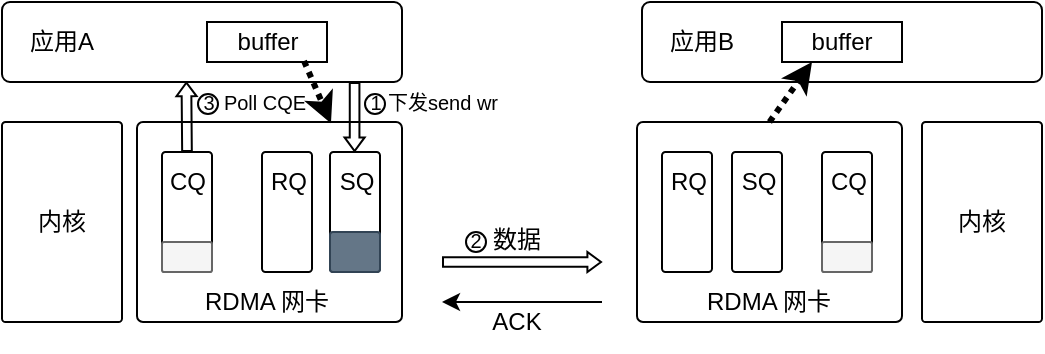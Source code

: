<mxfile version="26.0.16">
  <diagram name="第 1 页" id="w701_fSm5EV3r7PEXog0">
    <mxGraphModel dx="646" dy="469" grid="1" gridSize="10" guides="1" tooltips="1" connect="1" arrows="1" fold="1" page="1" pageScale="1" pageWidth="827" pageHeight="1169" math="0" shadow="0">
      <root>
        <mxCell id="0" />
        <mxCell id="1" parent="0" />
        <mxCell id="iyzIHNlen3aJOYBns60_-1" value="" style="rounded=1;whiteSpace=wrap;html=1;arcSize=3;" vertex="1" parent="1">
          <mxGeometry x="227.5" y="140" width="132.5" height="100" as="geometry" />
        </mxCell>
        <mxCell id="iyzIHNlen3aJOYBns60_-2" value="" style="rounded=1;whiteSpace=wrap;html=1;arcSize=10;" vertex="1" parent="1">
          <mxGeometry x="160" y="80" width="200" height="40" as="geometry" />
        </mxCell>
        <mxCell id="iyzIHNlen3aJOYBns60_-3" value="" style="rounded=1;whiteSpace=wrap;html=1;arcSize=10;" vertex="1" parent="1">
          <mxGeometry x="480" y="80" width="200" height="40" as="geometry" />
        </mxCell>
        <mxCell id="iyzIHNlen3aJOYBns60_-4" value="应用A" style="text;html=1;align=center;verticalAlign=middle;whiteSpace=wrap;rounded=0;" vertex="1" parent="1">
          <mxGeometry x="160" y="85" width="60" height="30" as="geometry" />
        </mxCell>
        <mxCell id="iyzIHNlen3aJOYBns60_-5" value="应用B" style="text;html=1;align=center;verticalAlign=middle;whiteSpace=wrap;rounded=0;" vertex="1" parent="1">
          <mxGeometry x="480" y="85" width="60" height="30" as="geometry" />
        </mxCell>
        <mxCell id="iyzIHNlen3aJOYBns60_-6" value="buffer" style="rounded=0;whiteSpace=wrap;html=1;" vertex="1" parent="1">
          <mxGeometry x="262.5" y="90" width="60" height="20" as="geometry" />
        </mxCell>
        <mxCell id="iyzIHNlen3aJOYBns60_-7" value="buffer" style="rounded=0;whiteSpace=wrap;html=1;" vertex="1" parent="1">
          <mxGeometry x="550" y="90" width="60" height="20" as="geometry" />
        </mxCell>
        <mxCell id="iyzIHNlen3aJOYBns60_-8" value="" style="rounded=1;whiteSpace=wrap;html=1;arcSize=7;" vertex="1" parent="1">
          <mxGeometry x="240" y="155" width="25" height="60" as="geometry" />
        </mxCell>
        <mxCell id="iyzIHNlen3aJOYBns60_-9" value="" style="rounded=1;whiteSpace=wrap;html=1;arcSize=7;" vertex="1" parent="1">
          <mxGeometry x="290" y="155" width="25" height="60" as="geometry" />
        </mxCell>
        <mxCell id="iyzIHNlen3aJOYBns60_-10" value="" style="rounded=1;whiteSpace=wrap;html=1;arcSize=7;" vertex="1" parent="1">
          <mxGeometry x="324" y="155" width="25" height="60" as="geometry" />
        </mxCell>
        <mxCell id="iyzIHNlen3aJOYBns60_-11" value="内核" style="rounded=1;whiteSpace=wrap;html=1;arcSize=3;" vertex="1" parent="1">
          <mxGeometry x="160" y="140" width="60" height="100" as="geometry" />
        </mxCell>
        <mxCell id="iyzIHNlen3aJOYBns60_-12" value="内核" style="rounded=1;whiteSpace=wrap;html=1;arcSize=3;" vertex="1" parent="1">
          <mxGeometry x="620" y="140" width="60" height="100" as="geometry" />
        </mxCell>
        <mxCell id="iyzIHNlen3aJOYBns60_-13" value="" style="rounded=1;whiteSpace=wrap;html=1;arcSize=3;" vertex="1" parent="1">
          <mxGeometry x="477.5" y="140" width="132.5" height="100" as="geometry" />
        </mxCell>
        <mxCell id="iyzIHNlen3aJOYBns60_-14" value="" style="rounded=1;whiteSpace=wrap;html=1;arcSize=7;" vertex="1" parent="1">
          <mxGeometry x="490" y="155" width="25" height="60" as="geometry" />
        </mxCell>
        <mxCell id="iyzIHNlen3aJOYBns60_-15" value="" style="rounded=1;whiteSpace=wrap;html=1;arcSize=7;" vertex="1" parent="1">
          <mxGeometry x="525" y="155" width="25" height="60" as="geometry" />
        </mxCell>
        <mxCell id="iyzIHNlen3aJOYBns60_-16" value="" style="rounded=1;whiteSpace=wrap;html=1;arcSize=7;" vertex="1" parent="1">
          <mxGeometry x="570" y="155" width="25" height="60" as="geometry" />
        </mxCell>
        <mxCell id="iyzIHNlen3aJOYBns60_-17" value="RDMA 网卡" style="text;html=1;align=center;verticalAlign=middle;whiteSpace=wrap;rounded=0;" vertex="1" parent="1">
          <mxGeometry x="255" y="215" width="75" height="30" as="geometry" />
        </mxCell>
        <mxCell id="iyzIHNlen3aJOYBns60_-18" value="RDMA 网卡" style="text;html=1;align=center;verticalAlign=middle;whiteSpace=wrap;rounded=0;" vertex="1" parent="1">
          <mxGeometry x="506.25" y="215" width="75" height="30" as="geometry" />
        </mxCell>
        <mxCell id="iyzIHNlen3aJOYBns60_-19" value="" style="rounded=1;whiteSpace=wrap;html=1;arcSize=7;fillColor=#f5f5f5;fontColor=#333333;strokeColor=#666666;" vertex="1" parent="1">
          <mxGeometry x="240" y="200" width="25" height="15" as="geometry" />
        </mxCell>
        <mxCell id="iyzIHNlen3aJOYBns60_-20" value="CQ" style="text;html=1;align=center;verticalAlign=middle;whiteSpace=wrap;rounded=0;" vertex="1" parent="1">
          <mxGeometry x="222.5" y="155" width="60" height="30" as="geometry" />
        </mxCell>
        <mxCell id="iyzIHNlen3aJOYBns60_-21" value="RQ" style="text;html=1;align=center;verticalAlign=middle;resizable=0;points=[];autosize=1;strokeColor=none;fillColor=none;" vertex="1" parent="1">
          <mxGeometry x="282.5" y="155" width="40" height="30" as="geometry" />
        </mxCell>
        <mxCell id="iyzIHNlen3aJOYBns60_-22" value="SQ" style="text;html=1;align=center;verticalAlign=middle;resizable=0;points=[];autosize=1;strokeColor=none;fillColor=none;" vertex="1" parent="1">
          <mxGeometry x="316.5" y="155" width="40" height="30" as="geometry" />
        </mxCell>
        <mxCell id="iyzIHNlen3aJOYBns60_-23" value="CQ" style="text;html=1;align=center;verticalAlign=middle;resizable=0;points=[];autosize=1;strokeColor=none;fillColor=none;" vertex="1" parent="1">
          <mxGeometry x="562.5" y="155" width="40" height="30" as="geometry" />
        </mxCell>
        <mxCell id="iyzIHNlen3aJOYBns60_-24" value="" style="rounded=1;whiteSpace=wrap;html=1;arcSize=7;fillColor=#f5f5f5;fontColor=#333333;strokeColor=#666666;" vertex="1" parent="1">
          <mxGeometry x="570" y="200" width="25" height="15" as="geometry" />
        </mxCell>
        <mxCell id="iyzIHNlen3aJOYBns60_-25" value="RQ" style="text;html=1;align=center;verticalAlign=middle;resizable=0;points=[];autosize=1;strokeColor=none;fillColor=none;" vertex="1" parent="1">
          <mxGeometry x="482.5" y="155" width="40" height="30" as="geometry" />
        </mxCell>
        <mxCell id="iyzIHNlen3aJOYBns60_-26" value="SQ" style="text;html=1;align=center;verticalAlign=middle;resizable=0;points=[];autosize=1;strokeColor=none;fillColor=none;" vertex="1" parent="1">
          <mxGeometry x="517.5" y="155" width="40" height="30" as="geometry" />
        </mxCell>
        <mxCell id="iyzIHNlen3aJOYBns60_-27" value="" style="shape=flexArrow;endArrow=classic;html=1;rounded=0;endWidth=4.194;endSize=1.933;width=4.833;entryX=0.461;entryY=0.995;entryDx=0;entryDy=0;entryPerimeter=0;exitX=0.5;exitY=0;exitDx=0;exitDy=0;" edge="1" parent="1" target="iyzIHNlen3aJOYBns60_-2">
          <mxGeometry width="50" height="50" relative="1" as="geometry">
            <mxPoint x="252.5" y="155" as="sourcePoint" />
            <mxPoint x="252" y="120" as="targetPoint" />
          </mxGeometry>
        </mxCell>
        <mxCell id="iyzIHNlen3aJOYBns60_-28" value="" style="shape=flexArrow;endArrow=classic;html=1;rounded=0;endWidth=4.194;endSize=1.933;width=4.833;" edge="1" parent="1">
          <mxGeometry width="50" height="50" relative="1" as="geometry">
            <mxPoint x="336.3" y="120" as="sourcePoint" />
            <mxPoint x="336.3" y="155" as="targetPoint" />
          </mxGeometry>
        </mxCell>
        <mxCell id="iyzIHNlen3aJOYBns60_-29" value="" style="rounded=1;whiteSpace=wrap;html=1;arcSize=7;fillColor=#647687;fontColor=#ffffff;strokeColor=#314354;" vertex="1" parent="1">
          <mxGeometry x="324" y="195" width="25" height="20" as="geometry" />
        </mxCell>
        <mxCell id="iyzIHNlen3aJOYBns60_-31" value="&lt;font style=&quot;font-size: 10px;&quot;&gt;下发send wr&lt;/font&gt;" style="text;html=1;align=center;verticalAlign=middle;resizable=0;points=[];autosize=1;strokeColor=none;fillColor=none;" vertex="1" parent="1">
          <mxGeometry x="340" y="115" width="80" height="30" as="geometry" />
        </mxCell>
        <mxCell id="iyzIHNlen3aJOYBns60_-32" value="" style="ellipse;whiteSpace=wrap;html=1;aspect=fixed;" vertex="1" parent="1">
          <mxGeometry x="341.5" y="126" width="10" height="10" as="geometry" />
        </mxCell>
        <mxCell id="iyzIHNlen3aJOYBns60_-33" value="&lt;font style=&quot;font-size: 10px;&quot;&gt;1&lt;/font&gt;" style="text;html=1;align=center;verticalAlign=middle;whiteSpace=wrap;rounded=0;" vertex="1" parent="1">
          <mxGeometry x="316.5" y="114.5" width="60" height="30" as="geometry" />
        </mxCell>
        <mxCell id="iyzIHNlen3aJOYBns60_-34" value="" style="ellipse;whiteSpace=wrap;html=1;aspect=fixed;" vertex="1" parent="1">
          <mxGeometry x="258" y="126" width="10" height="10" as="geometry" />
        </mxCell>
        <mxCell id="iyzIHNlen3aJOYBns60_-35" value="&lt;font style=&quot;font-size: 10px;&quot;&gt;Poll CQE&lt;/font&gt;" style="text;html=1;align=center;verticalAlign=middle;resizable=0;points=[];autosize=1;strokeColor=none;fillColor=none;" vertex="1" parent="1">
          <mxGeometry x="261" y="114.5" width="60" height="30" as="geometry" />
        </mxCell>
        <mxCell id="iyzIHNlen3aJOYBns60_-36" value="&lt;font style=&quot;font-size: 10px;&quot;&gt;3&lt;/font&gt;" style="text;html=1;align=center;verticalAlign=middle;resizable=0;points=[];autosize=1;strokeColor=none;fillColor=none;" vertex="1" parent="1">
          <mxGeometry x="248" y="115" width="30" height="30" as="geometry" />
        </mxCell>
        <mxCell id="iyzIHNlen3aJOYBns60_-37" value="" style="shape=flexArrow;endArrow=classic;html=1;rounded=0;endWidth=4.194;endSize=1.933;width=4.833;" edge="1" parent="1">
          <mxGeometry width="50" height="50" relative="1" as="geometry">
            <mxPoint x="380" y="210" as="sourcePoint" />
            <mxPoint x="460" y="210" as="targetPoint" />
          </mxGeometry>
        </mxCell>
        <mxCell id="iyzIHNlen3aJOYBns60_-39" value="数据" style="text;html=1;align=center;verticalAlign=middle;resizable=0;points=[];autosize=1;strokeColor=none;fillColor=none;" vertex="1" parent="1">
          <mxGeometry x="392" y="184" width="50" height="30" as="geometry" />
        </mxCell>
        <mxCell id="iyzIHNlen3aJOYBns60_-42" value="" style="ellipse;whiteSpace=wrap;html=1;aspect=fixed;" vertex="1" parent="1">
          <mxGeometry x="392" y="195" width="10" height="10" as="geometry" />
        </mxCell>
        <mxCell id="iyzIHNlen3aJOYBns60_-43" value="&lt;font style=&quot;font-size: 10px;&quot;&gt;2&lt;/font&gt;" style="text;html=1;align=center;verticalAlign=middle;whiteSpace=wrap;rounded=0;" vertex="1" parent="1">
          <mxGeometry x="367" y="184" width="60" height="30" as="geometry" />
        </mxCell>
        <mxCell id="iyzIHNlen3aJOYBns60_-45" value="" style="endArrow=classic;html=1;rounded=0;dashed=1;strokeWidth=3;dashPattern=1 1;entryX=0.133;entryY=0.871;entryDx=0;entryDy=0;entryPerimeter=0;" edge="1" parent="1" target="iyzIHNlen3aJOYBns60_-33">
          <mxGeometry width="50" height="50" relative="1" as="geometry">
            <mxPoint x="311" y="109.5" as="sourcePoint" />
            <mxPoint x="321" y="149.5" as="targetPoint" />
            <Array as="points" />
          </mxGeometry>
        </mxCell>
        <mxCell id="iyzIHNlen3aJOYBns60_-46" value="" style="endArrow=classic;html=1;rounded=0;dashed=1;strokeWidth=3;dashPattern=1 1;entryX=0.25;entryY=1;entryDx=0;entryDy=0;exitX=0.5;exitY=0;exitDx=0;exitDy=0;" edge="1" parent="1" source="iyzIHNlen3aJOYBns60_-13" target="iyzIHNlen3aJOYBns60_-7">
          <mxGeometry width="50" height="50" relative="1" as="geometry">
            <mxPoint x="442" y="116" as="sourcePoint" />
            <mxPoint x="455" y="147.5" as="targetPoint" />
            <Array as="points" />
          </mxGeometry>
        </mxCell>
        <mxCell id="iyzIHNlen3aJOYBns60_-48" value="" style="endArrow=classic;html=1;rounded=0;" edge="1" parent="1">
          <mxGeometry width="50" height="50" relative="1" as="geometry">
            <mxPoint x="460" y="230" as="sourcePoint" />
            <mxPoint x="380" y="230" as="targetPoint" />
          </mxGeometry>
        </mxCell>
        <mxCell id="iyzIHNlen3aJOYBns60_-49" value="ACK" style="text;html=1;align=center;verticalAlign=middle;resizable=0;points=[];autosize=1;strokeColor=none;fillColor=none;" vertex="1" parent="1">
          <mxGeometry x="392" y="225" width="50" height="30" as="geometry" />
        </mxCell>
      </root>
    </mxGraphModel>
  </diagram>
</mxfile>
